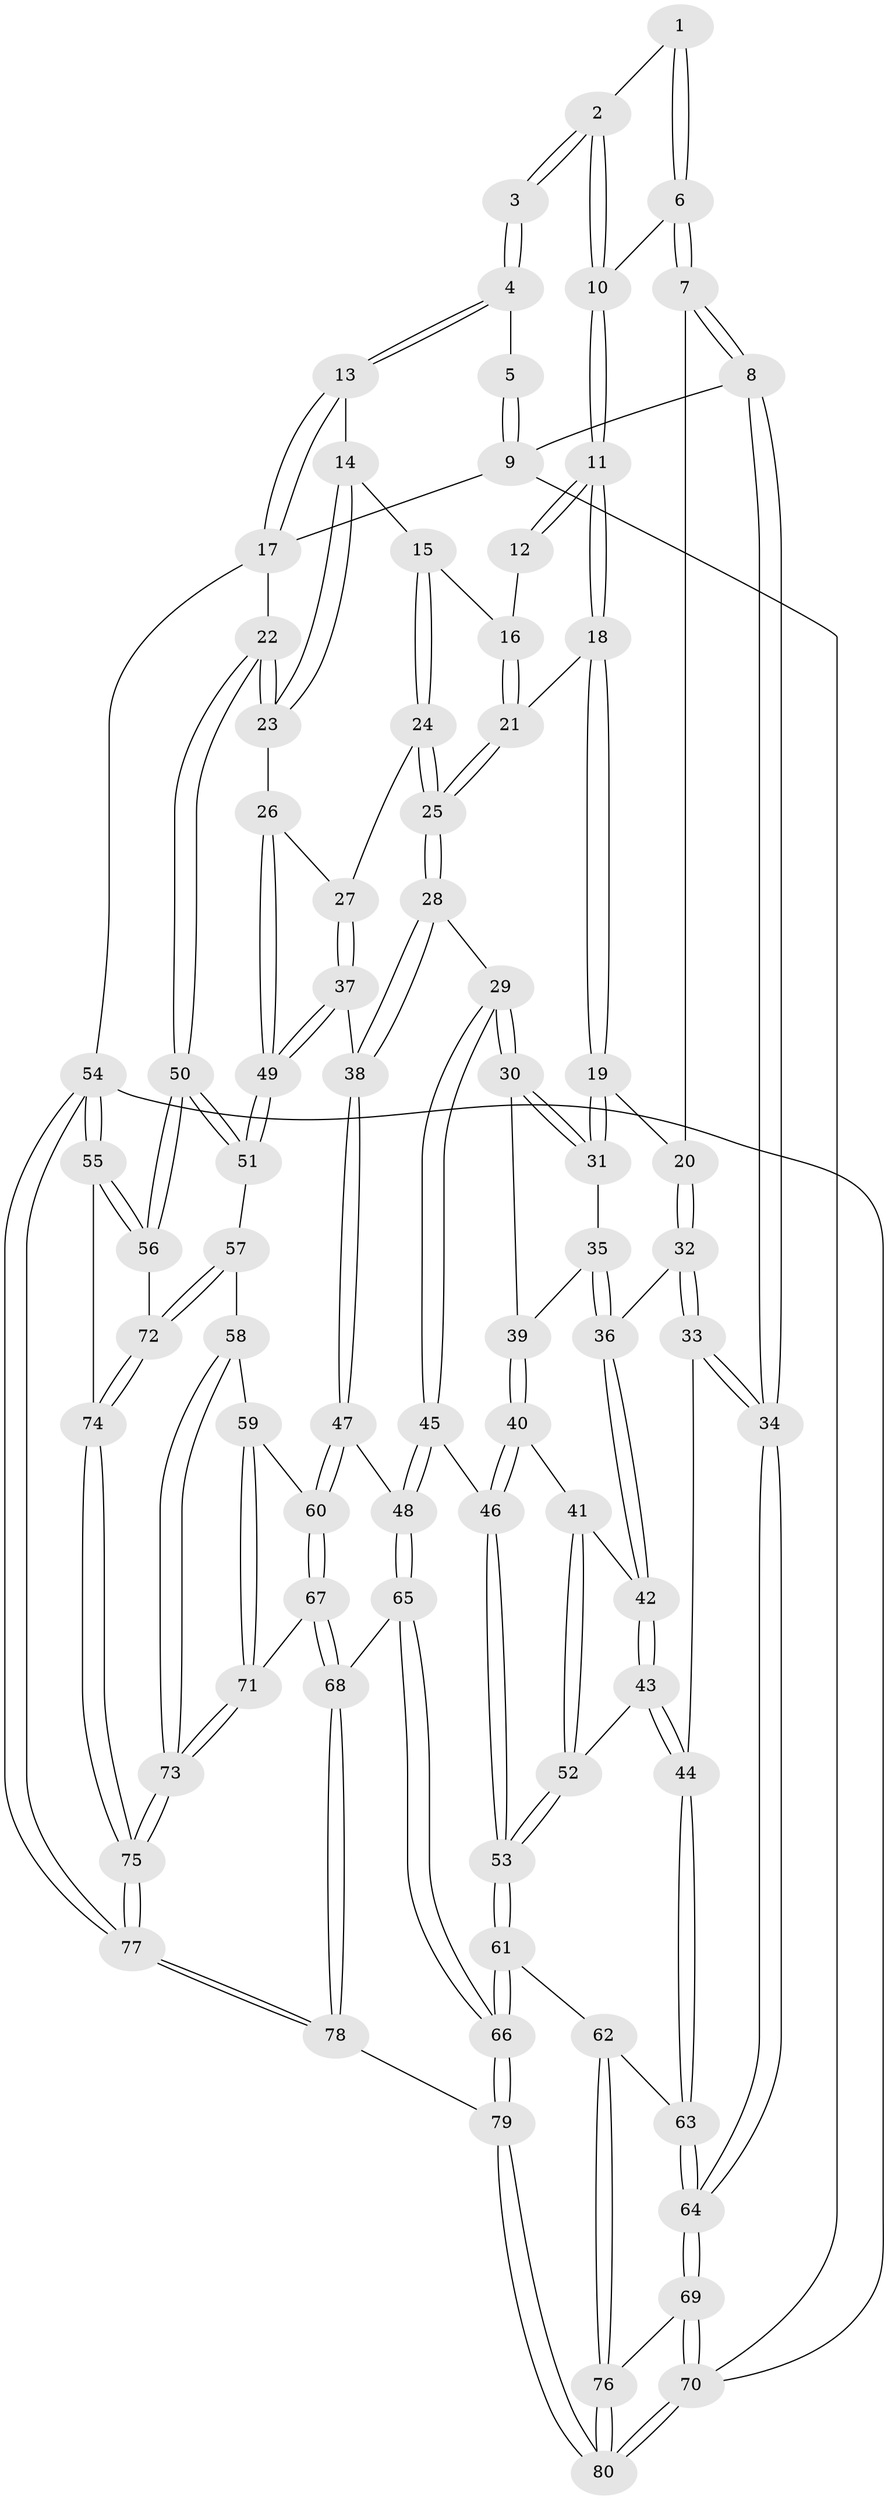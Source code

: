 // Generated by graph-tools (version 1.1) at 2025/27/03/09/25 03:27:16]
// undirected, 80 vertices, 197 edges
graph export_dot {
graph [start="1"]
  node [color=gray90,style=filled];
  1 [pos="+0.2656866205376674+0.015216551503902886"];
  2 [pos="+0.3031218345930625+0.08509745756210069"];
  3 [pos="+0.751017083645515+0"];
  4 [pos="+0.764754336684097+0"];
  5 [pos="+0.22521011759792675+0"];
  6 [pos="+0.055617227339642375+0.18038356215504464"];
  7 [pos="+0+0.19370505325248008"];
  8 [pos="+0+0.02897369822311197"];
  9 [pos="+0+0"];
  10 [pos="+0.33247591043609087+0.1930929357215881"];
  11 [pos="+0.350940319271702+0.21587083767672954"];
  12 [pos="+0.723205497228633+0"];
  13 [pos="+1+0"];
  14 [pos="+0.975307919432731+0.09525246092888558"];
  15 [pos="+0.6947716907524788+0.3527028798661265"];
  16 [pos="+0.5991997056018419+0.25304431331008215"];
  17 [pos="+1+0"];
  18 [pos="+0.35406005008816605+0.2329242876742292"];
  19 [pos="+0.2514321799590081+0.35814920921312543"];
  20 [pos="+0.13101274056491322+0.3599019184667147"];
  21 [pos="+0.47572031078675786+0.31677974256319696"];
  22 [pos="+1+0.4594499635181909"];
  23 [pos="+0.8571214785338435+0.4757266960701085"];
  24 [pos="+0.6964027856007001+0.3960334879711555"];
  25 [pos="+0.5032401320396986+0.4719309302810484"];
  26 [pos="+0.8347648840796872+0.5016258139976749"];
  27 [pos="+0.7276332566942317+0.42662028892609477"];
  28 [pos="+0.49997599519225244+0.4823971437081459"];
  29 [pos="+0.4095134062734619+0.5238434525337646"];
  30 [pos="+0.40151338007158216+0.5190953007720578"];
  31 [pos="+0.2737050137826236+0.41580792354968915"];
  32 [pos="+0.07882941270587347+0.47924586910882355"];
  33 [pos="+0+0.5653505653755468"];
  34 [pos="+0+0.5850315290574681"];
  35 [pos="+0.22840255803829523+0.5030015125540812"];
  36 [pos="+0.15739230648176383+0.5303379575261717"];
  37 [pos="+0.5881515602317957+0.5860950295857102"];
  38 [pos="+0.5871785208854412+0.5862496217575321"];
  39 [pos="+0.25134716981722943+0.5347471561594558"];
  40 [pos="+0.25744694530519024+0.621004567377252"];
  41 [pos="+0.242354053611466+0.6190469410481263"];
  42 [pos="+0.1648297333311516+0.5553886749254966"];
  43 [pos="+0.11610516991728373+0.6615677792456123"];
  44 [pos="+0.1160924575115239+0.6615712533564709"];
  45 [pos="+0.35041768284943514+0.6605550191452124"];
  46 [pos="+0.33502889010850956+0.6660069346568309"];
  47 [pos="+0.5768051496785972+0.6701511037689437"];
  48 [pos="+0.43845520516508407+0.7236355818814986"];
  49 [pos="+0.8300684200427089+0.5801446487991214"];
  50 [pos="+1+0.7371330630099391"];
  51 [pos="+0.8605163480709088+0.6512391866384278"];
  52 [pos="+0.14784311582823917+0.6673947670423888"];
  53 [pos="+0.25355030909372683+0.7814532677229701"];
  54 [pos="+1+1"];
  55 [pos="+1+0.7841863549865367"];
  56 [pos="+1+0.7702928609659798"];
  57 [pos="+0.8075038984663638+0.727106608823546"];
  58 [pos="+0.7955148778173505+0.7348911233263463"];
  59 [pos="+0.7696149361210013+0.7432737173644168"];
  60 [pos="+0.6208010330722725+0.7353590662288156"];
  61 [pos="+0.23818341628061762+0.8337759984121496"];
  62 [pos="+0.16948072365047473+0.8467063678078429"];
  63 [pos="+0.1005292373856854+0.7376956759039778"];
  64 [pos="+0+0.8021358576702226"];
  65 [pos="+0.44731193790457124+0.7754576168224632"];
  66 [pos="+0.30665469101039294+0.9005259911242205"];
  67 [pos="+0.5735865007070474+0.8605885400440986"];
  68 [pos="+0.5447540502375059+0.8877240049898913"];
  69 [pos="+0+0.850582489152893"];
  70 [pos="+0+1"];
  71 [pos="+0.693874685695177+0.8655229842238834"];
  72 [pos="+0.8764288048800708+0.8676085151989883"];
  73 [pos="+0.7700515193752517+0.9873675244327137"];
  74 [pos="+0.862365070404461+0.977624034328942"];
  75 [pos="+0.7969797714372754+1"];
  76 [pos="+0.13252495338158102+0.8728855285872913"];
  77 [pos="+0.7593580898590666+1"];
  78 [pos="+0.4730675209117872+1"];
  79 [pos="+0.44789685702663273+1"];
  80 [pos="+0.11128876293237394+1"];
  1 -- 2;
  1 -- 6;
  1 -- 6;
  2 -- 3;
  2 -- 3;
  2 -- 10;
  2 -- 10;
  3 -- 4;
  3 -- 4;
  4 -- 5;
  4 -- 13;
  4 -- 13;
  5 -- 9;
  5 -- 9;
  6 -- 7;
  6 -- 7;
  6 -- 10;
  7 -- 8;
  7 -- 8;
  7 -- 20;
  8 -- 9;
  8 -- 34;
  8 -- 34;
  9 -- 17;
  9 -- 70;
  10 -- 11;
  10 -- 11;
  11 -- 12;
  11 -- 12;
  11 -- 18;
  11 -- 18;
  12 -- 16;
  13 -- 14;
  13 -- 17;
  13 -- 17;
  14 -- 15;
  14 -- 23;
  14 -- 23;
  15 -- 16;
  15 -- 24;
  15 -- 24;
  16 -- 21;
  16 -- 21;
  17 -- 22;
  17 -- 54;
  18 -- 19;
  18 -- 19;
  18 -- 21;
  19 -- 20;
  19 -- 31;
  19 -- 31;
  20 -- 32;
  20 -- 32;
  21 -- 25;
  21 -- 25;
  22 -- 23;
  22 -- 23;
  22 -- 50;
  22 -- 50;
  23 -- 26;
  24 -- 25;
  24 -- 25;
  24 -- 27;
  25 -- 28;
  25 -- 28;
  26 -- 27;
  26 -- 49;
  26 -- 49;
  27 -- 37;
  27 -- 37;
  28 -- 29;
  28 -- 38;
  28 -- 38;
  29 -- 30;
  29 -- 30;
  29 -- 45;
  29 -- 45;
  30 -- 31;
  30 -- 31;
  30 -- 39;
  31 -- 35;
  32 -- 33;
  32 -- 33;
  32 -- 36;
  33 -- 34;
  33 -- 34;
  33 -- 44;
  34 -- 64;
  34 -- 64;
  35 -- 36;
  35 -- 36;
  35 -- 39;
  36 -- 42;
  36 -- 42;
  37 -- 38;
  37 -- 49;
  37 -- 49;
  38 -- 47;
  38 -- 47;
  39 -- 40;
  39 -- 40;
  40 -- 41;
  40 -- 46;
  40 -- 46;
  41 -- 42;
  41 -- 52;
  41 -- 52;
  42 -- 43;
  42 -- 43;
  43 -- 44;
  43 -- 44;
  43 -- 52;
  44 -- 63;
  44 -- 63;
  45 -- 46;
  45 -- 48;
  45 -- 48;
  46 -- 53;
  46 -- 53;
  47 -- 48;
  47 -- 60;
  47 -- 60;
  48 -- 65;
  48 -- 65;
  49 -- 51;
  49 -- 51;
  50 -- 51;
  50 -- 51;
  50 -- 56;
  50 -- 56;
  51 -- 57;
  52 -- 53;
  52 -- 53;
  53 -- 61;
  53 -- 61;
  54 -- 55;
  54 -- 55;
  54 -- 77;
  54 -- 77;
  54 -- 70;
  55 -- 56;
  55 -- 56;
  55 -- 74;
  56 -- 72;
  57 -- 58;
  57 -- 72;
  57 -- 72;
  58 -- 59;
  58 -- 73;
  58 -- 73;
  59 -- 60;
  59 -- 71;
  59 -- 71;
  60 -- 67;
  60 -- 67;
  61 -- 62;
  61 -- 66;
  61 -- 66;
  62 -- 63;
  62 -- 76;
  62 -- 76;
  63 -- 64;
  63 -- 64;
  64 -- 69;
  64 -- 69;
  65 -- 66;
  65 -- 66;
  65 -- 68;
  66 -- 79;
  66 -- 79;
  67 -- 68;
  67 -- 68;
  67 -- 71;
  68 -- 78;
  68 -- 78;
  69 -- 70;
  69 -- 70;
  69 -- 76;
  70 -- 80;
  70 -- 80;
  71 -- 73;
  71 -- 73;
  72 -- 74;
  72 -- 74;
  73 -- 75;
  73 -- 75;
  74 -- 75;
  74 -- 75;
  75 -- 77;
  75 -- 77;
  76 -- 80;
  76 -- 80;
  77 -- 78;
  77 -- 78;
  78 -- 79;
  79 -- 80;
  79 -- 80;
}
